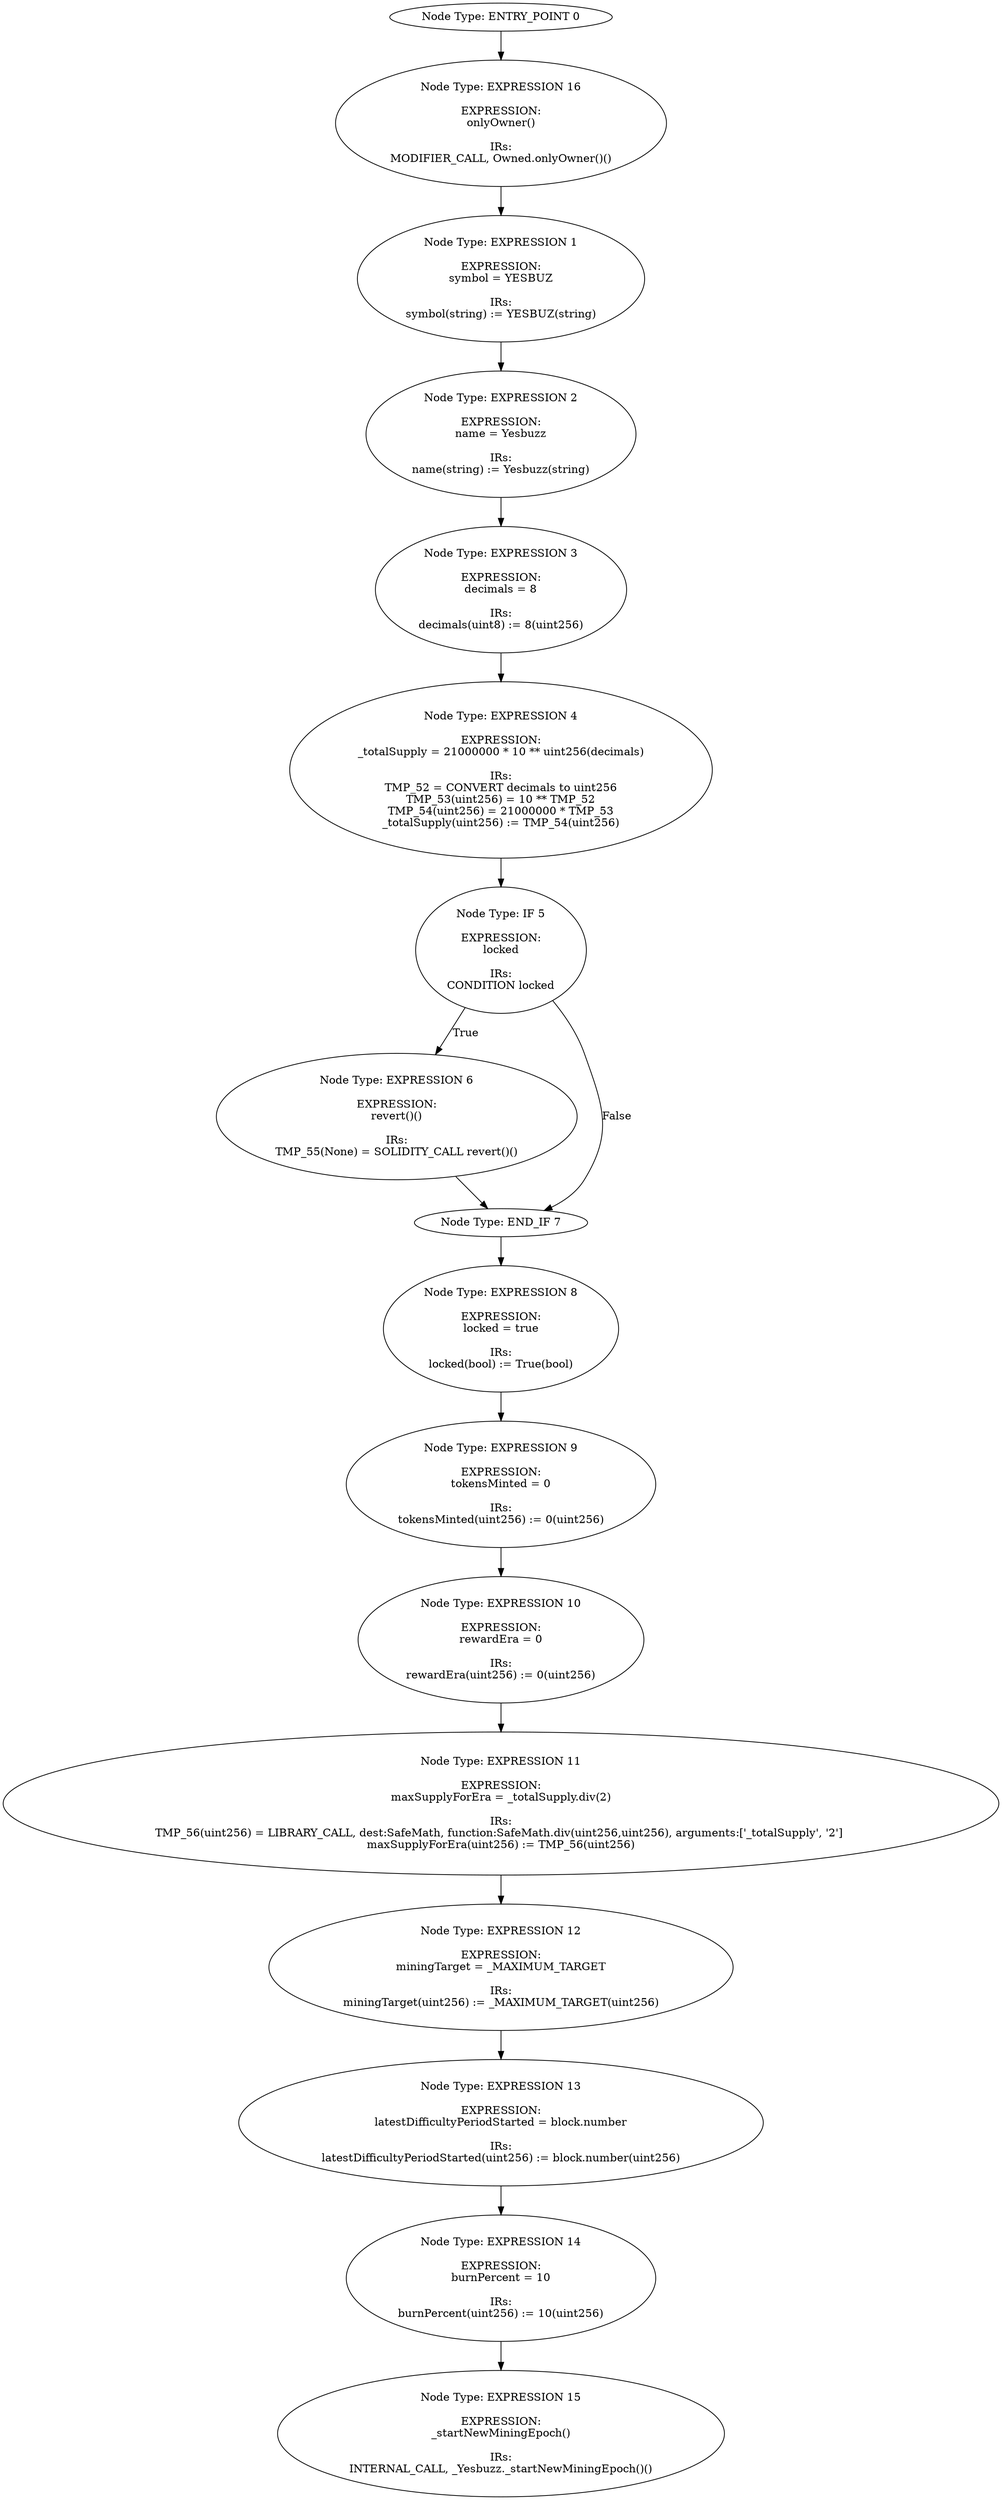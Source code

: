digraph{
0[label="Node Type: ENTRY_POINT 0
"];
0->16;
1[label="Node Type: EXPRESSION 1

EXPRESSION:
symbol = YESBUZ

IRs:
symbol(string) := YESBUZ(string)"];
1->2;
2[label="Node Type: EXPRESSION 2

EXPRESSION:
name = Yesbuzz

IRs:
name(string) := Yesbuzz(string)"];
2->3;
3[label="Node Type: EXPRESSION 3

EXPRESSION:
decimals = 8

IRs:
decimals(uint8) := 8(uint256)"];
3->4;
4[label="Node Type: EXPRESSION 4

EXPRESSION:
_totalSupply = 21000000 * 10 ** uint256(decimals)

IRs:
TMP_52 = CONVERT decimals to uint256
TMP_53(uint256) = 10 ** TMP_52
TMP_54(uint256) = 21000000 * TMP_53
_totalSupply(uint256) := TMP_54(uint256)"];
4->5;
5[label="Node Type: IF 5

EXPRESSION:
locked

IRs:
CONDITION locked"];
5->6[label="True"];
5->7[label="False"];
6[label="Node Type: EXPRESSION 6

EXPRESSION:
revert()()

IRs:
TMP_55(None) = SOLIDITY_CALL revert()()"];
6->7;
7[label="Node Type: END_IF 7
"];
7->8;
8[label="Node Type: EXPRESSION 8

EXPRESSION:
locked = true

IRs:
locked(bool) := True(bool)"];
8->9;
9[label="Node Type: EXPRESSION 9

EXPRESSION:
tokensMinted = 0

IRs:
tokensMinted(uint256) := 0(uint256)"];
9->10;
10[label="Node Type: EXPRESSION 10

EXPRESSION:
rewardEra = 0

IRs:
rewardEra(uint256) := 0(uint256)"];
10->11;
11[label="Node Type: EXPRESSION 11

EXPRESSION:
maxSupplyForEra = _totalSupply.div(2)

IRs:
TMP_56(uint256) = LIBRARY_CALL, dest:SafeMath, function:SafeMath.div(uint256,uint256), arguments:['_totalSupply', '2'] 
maxSupplyForEra(uint256) := TMP_56(uint256)"];
11->12;
12[label="Node Type: EXPRESSION 12

EXPRESSION:
miningTarget = _MAXIMUM_TARGET

IRs:
miningTarget(uint256) := _MAXIMUM_TARGET(uint256)"];
12->13;
13[label="Node Type: EXPRESSION 13

EXPRESSION:
latestDifficultyPeriodStarted = block.number

IRs:
latestDifficultyPeriodStarted(uint256) := block.number(uint256)"];
13->14;
14[label="Node Type: EXPRESSION 14

EXPRESSION:
burnPercent = 10

IRs:
burnPercent(uint256) := 10(uint256)"];
14->15;
15[label="Node Type: EXPRESSION 15

EXPRESSION:
_startNewMiningEpoch()

IRs:
INTERNAL_CALL, _Yesbuzz._startNewMiningEpoch()()"];
16[label="Node Type: EXPRESSION 16

EXPRESSION:
onlyOwner()

IRs:
MODIFIER_CALL, Owned.onlyOwner()()"];
16->1;
}
